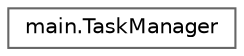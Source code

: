 digraph "Graphical Class Hierarchy"
{
 // LATEX_PDF_SIZE
  bgcolor="transparent";
  edge [fontname=Helvetica,fontsize=10,labelfontname=Helvetica,labelfontsize=10];
  node [fontname=Helvetica,fontsize=10,shape=box,height=0.2,width=0.4];
  rankdir="LR";
  Node0 [id="Node000000",label="main.TaskManager",height=0.2,width=0.4,color="grey40", fillcolor="white", style="filled",URL="$classmain_1_1_task_manager.html",tooltip=" "];
}
